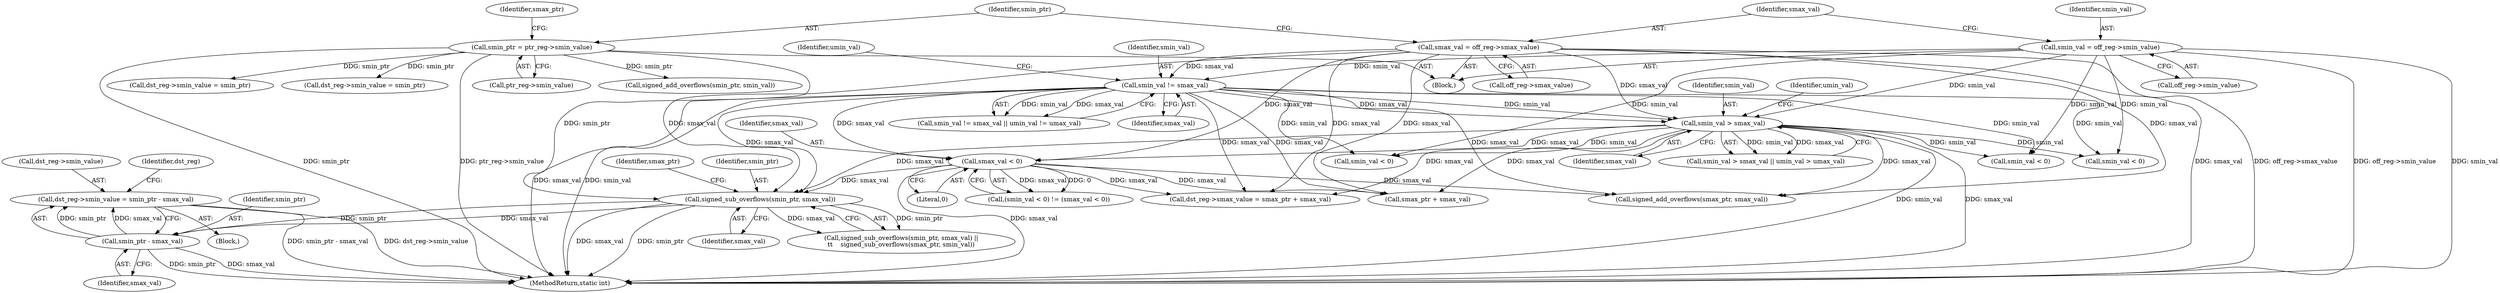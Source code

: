 digraph "0_linux_979d63d50c0c0f7bc537bf821e056cc9fe5abd38@integer" {
"1000710" [label="(Call,dst_reg->smin_value = smin_ptr - smax_val)"];
"1000714" [label="(Call,smin_ptr - smax_val)"];
"1000691" [label="(Call,signed_sub_overflows(smin_ptr, smax_val))"];
"1000168" [label="(Call,smin_ptr = ptr_reg->smin_value)"];
"1000234" [label="(Call,smin_val != smax_val)"];
"1000156" [label="(Call,smin_val = off_reg->smin_value)"];
"1000162" [label="(Call,smax_val = off_reg->smax_value)"];
"1000315" [label="(Call,smax_val < 0)"];
"1000241" [label="(Call,smin_val > smax_val)"];
"1000482" [label="(Call,dst_reg->smax_value = smax_ptr + smax_val)"];
"1000714" [label="(Call,smin_ptr - smax_val)"];
"1000175" [label="(Identifier,smax_ptr)"];
"1000242" [label="(Identifier,smin_val)"];
"1000691" [label="(Call,signed_sub_overflows(smin_ptr, smax_val))"];
"1000711" [label="(Call,dst_reg->smin_value)"];
"1000486" [label="(Call,smax_ptr + smax_val)"];
"1000243" [label="(Identifier,smax_val)"];
"1000316" [label="(Identifier,smax_val)"];
"1000315" [label="(Call,smax_val < 0)"];
"1000693" [label="(Identifier,smax_val)"];
"1000710" [label="(Call,dst_reg->smin_value = smin_ptr - smax_val)"];
"1000311" [label="(Call,(smin_val < 0) != (smax_val < 0))"];
"1000157" [label="(Identifier,smin_val)"];
"1000695" [label="(Identifier,smax_ptr)"];
"1000719" [label="(Identifier,dst_reg)"];
"1000156" [label="(Call,smin_val = off_reg->smin_value)"];
"1000164" [label="(Call,off_reg->smax_value)"];
"1000716" [label="(Identifier,smax_val)"];
"1000169" [label="(Identifier,smin_ptr)"];
"1000312" [label="(Call,smin_val < 0)"];
"1000124" [label="(Block,)"];
"1000245" [label="(Identifier,umin_val)"];
"1000410" [label="(Call,dst_reg->smin_value = smin_ptr)"];
"1000240" [label="(Call,smin_val > smax_val || umin_val > umax_val)"];
"1000907" [label="(MethodReturn,static int)"];
"1000638" [label="(Call,dst_reg->smin_value = smin_ptr)"];
"1000690" [label="(Call,signed_sub_overflows(smin_ptr, smax_val) ||\n\t\t    signed_sub_overflows(smax_ptr, smin_val))"];
"1000162" [label="(Call,smax_val = off_reg->smax_value)"];
"1000377" [label="(Call,smin_val < 0)"];
"1000168" [label="(Call,smin_ptr = ptr_reg->smin_value)"];
"1000163" [label="(Identifier,smax_val)"];
"1000235" [label="(Identifier,smin_val)"];
"1000579" [label="(Call,smin_val < 0)"];
"1000692" [label="(Identifier,smin_ptr)"];
"1000241" [label="(Call,smin_val > smax_val)"];
"1000233" [label="(Call,smin_val != smax_val || umin_val != umax_val)"];
"1000238" [label="(Identifier,umin_val)"];
"1000715" [label="(Identifier,smin_ptr)"];
"1000170" [label="(Call,ptr_reg->smin_value)"];
"1000234" [label="(Call,smin_val != smax_val)"];
"1000317" [label="(Literal,0)"];
"1000459" [label="(Call,signed_add_overflows(smax_ptr, smax_val))"];
"1000709" [label="(Block,)"];
"1000158" [label="(Call,off_reg->smin_value)"];
"1000236" [label="(Identifier,smax_val)"];
"1000456" [label="(Call,signed_add_overflows(smin_ptr, smin_val))"];
"1000710" -> "1000709"  [label="AST: "];
"1000710" -> "1000714"  [label="CFG: "];
"1000711" -> "1000710"  [label="AST: "];
"1000714" -> "1000710"  [label="AST: "];
"1000719" -> "1000710"  [label="CFG: "];
"1000710" -> "1000907"  [label="DDG: smin_ptr - smax_val"];
"1000710" -> "1000907"  [label="DDG: dst_reg->smin_value"];
"1000714" -> "1000710"  [label="DDG: smin_ptr"];
"1000714" -> "1000710"  [label="DDG: smax_val"];
"1000714" -> "1000716"  [label="CFG: "];
"1000715" -> "1000714"  [label="AST: "];
"1000716" -> "1000714"  [label="AST: "];
"1000714" -> "1000907"  [label="DDG: smax_val"];
"1000714" -> "1000907"  [label="DDG: smin_ptr"];
"1000691" -> "1000714"  [label="DDG: smin_ptr"];
"1000691" -> "1000714"  [label="DDG: smax_val"];
"1000691" -> "1000690"  [label="AST: "];
"1000691" -> "1000693"  [label="CFG: "];
"1000692" -> "1000691"  [label="AST: "];
"1000693" -> "1000691"  [label="AST: "];
"1000695" -> "1000691"  [label="CFG: "];
"1000690" -> "1000691"  [label="CFG: "];
"1000691" -> "1000907"  [label="DDG: smax_val"];
"1000691" -> "1000907"  [label="DDG: smin_ptr"];
"1000691" -> "1000690"  [label="DDG: smin_ptr"];
"1000691" -> "1000690"  [label="DDG: smax_val"];
"1000168" -> "1000691"  [label="DDG: smin_ptr"];
"1000234" -> "1000691"  [label="DDG: smax_val"];
"1000315" -> "1000691"  [label="DDG: smax_val"];
"1000162" -> "1000691"  [label="DDG: smax_val"];
"1000241" -> "1000691"  [label="DDG: smax_val"];
"1000168" -> "1000124"  [label="AST: "];
"1000168" -> "1000170"  [label="CFG: "];
"1000169" -> "1000168"  [label="AST: "];
"1000170" -> "1000168"  [label="AST: "];
"1000175" -> "1000168"  [label="CFG: "];
"1000168" -> "1000907"  [label="DDG: smin_ptr"];
"1000168" -> "1000907"  [label="DDG: ptr_reg->smin_value"];
"1000168" -> "1000410"  [label="DDG: smin_ptr"];
"1000168" -> "1000456"  [label="DDG: smin_ptr"];
"1000168" -> "1000638"  [label="DDG: smin_ptr"];
"1000234" -> "1000233"  [label="AST: "];
"1000234" -> "1000236"  [label="CFG: "];
"1000235" -> "1000234"  [label="AST: "];
"1000236" -> "1000234"  [label="AST: "];
"1000238" -> "1000234"  [label="CFG: "];
"1000233" -> "1000234"  [label="CFG: "];
"1000234" -> "1000907"  [label="DDG: smax_val"];
"1000234" -> "1000907"  [label="DDG: smin_val"];
"1000234" -> "1000233"  [label="DDG: smin_val"];
"1000234" -> "1000233"  [label="DDG: smax_val"];
"1000156" -> "1000234"  [label="DDG: smin_val"];
"1000162" -> "1000234"  [label="DDG: smax_val"];
"1000234" -> "1000241"  [label="DDG: smin_val"];
"1000234" -> "1000241"  [label="DDG: smax_val"];
"1000234" -> "1000312"  [label="DDG: smin_val"];
"1000234" -> "1000315"  [label="DDG: smax_val"];
"1000234" -> "1000377"  [label="DDG: smin_val"];
"1000234" -> "1000459"  [label="DDG: smax_val"];
"1000234" -> "1000482"  [label="DDG: smax_val"];
"1000234" -> "1000486"  [label="DDG: smax_val"];
"1000234" -> "1000579"  [label="DDG: smin_val"];
"1000156" -> "1000124"  [label="AST: "];
"1000156" -> "1000158"  [label="CFG: "];
"1000157" -> "1000156"  [label="AST: "];
"1000158" -> "1000156"  [label="AST: "];
"1000163" -> "1000156"  [label="CFG: "];
"1000156" -> "1000907"  [label="DDG: smin_val"];
"1000156" -> "1000907"  [label="DDG: off_reg->smin_value"];
"1000156" -> "1000241"  [label="DDG: smin_val"];
"1000156" -> "1000312"  [label="DDG: smin_val"];
"1000156" -> "1000377"  [label="DDG: smin_val"];
"1000156" -> "1000579"  [label="DDG: smin_val"];
"1000162" -> "1000124"  [label="AST: "];
"1000162" -> "1000164"  [label="CFG: "];
"1000163" -> "1000162"  [label="AST: "];
"1000164" -> "1000162"  [label="AST: "];
"1000169" -> "1000162"  [label="CFG: "];
"1000162" -> "1000907"  [label="DDG: off_reg->smax_value"];
"1000162" -> "1000907"  [label="DDG: smax_val"];
"1000162" -> "1000241"  [label="DDG: smax_val"];
"1000162" -> "1000315"  [label="DDG: smax_val"];
"1000162" -> "1000459"  [label="DDG: smax_val"];
"1000162" -> "1000482"  [label="DDG: smax_val"];
"1000162" -> "1000486"  [label="DDG: smax_val"];
"1000315" -> "1000311"  [label="AST: "];
"1000315" -> "1000317"  [label="CFG: "];
"1000316" -> "1000315"  [label="AST: "];
"1000317" -> "1000315"  [label="AST: "];
"1000311" -> "1000315"  [label="CFG: "];
"1000315" -> "1000907"  [label="DDG: smax_val"];
"1000315" -> "1000311"  [label="DDG: smax_val"];
"1000315" -> "1000311"  [label="DDG: 0"];
"1000241" -> "1000315"  [label="DDG: smax_val"];
"1000315" -> "1000459"  [label="DDG: smax_val"];
"1000315" -> "1000482"  [label="DDG: smax_val"];
"1000315" -> "1000486"  [label="DDG: smax_val"];
"1000241" -> "1000240"  [label="AST: "];
"1000241" -> "1000243"  [label="CFG: "];
"1000242" -> "1000241"  [label="AST: "];
"1000243" -> "1000241"  [label="AST: "];
"1000245" -> "1000241"  [label="CFG: "];
"1000240" -> "1000241"  [label="CFG: "];
"1000241" -> "1000907"  [label="DDG: smin_val"];
"1000241" -> "1000907"  [label="DDG: smax_val"];
"1000241" -> "1000240"  [label="DDG: smin_val"];
"1000241" -> "1000240"  [label="DDG: smax_val"];
"1000241" -> "1000312"  [label="DDG: smin_val"];
"1000241" -> "1000377"  [label="DDG: smin_val"];
"1000241" -> "1000459"  [label="DDG: smax_val"];
"1000241" -> "1000482"  [label="DDG: smax_val"];
"1000241" -> "1000486"  [label="DDG: smax_val"];
"1000241" -> "1000579"  [label="DDG: smin_val"];
}
